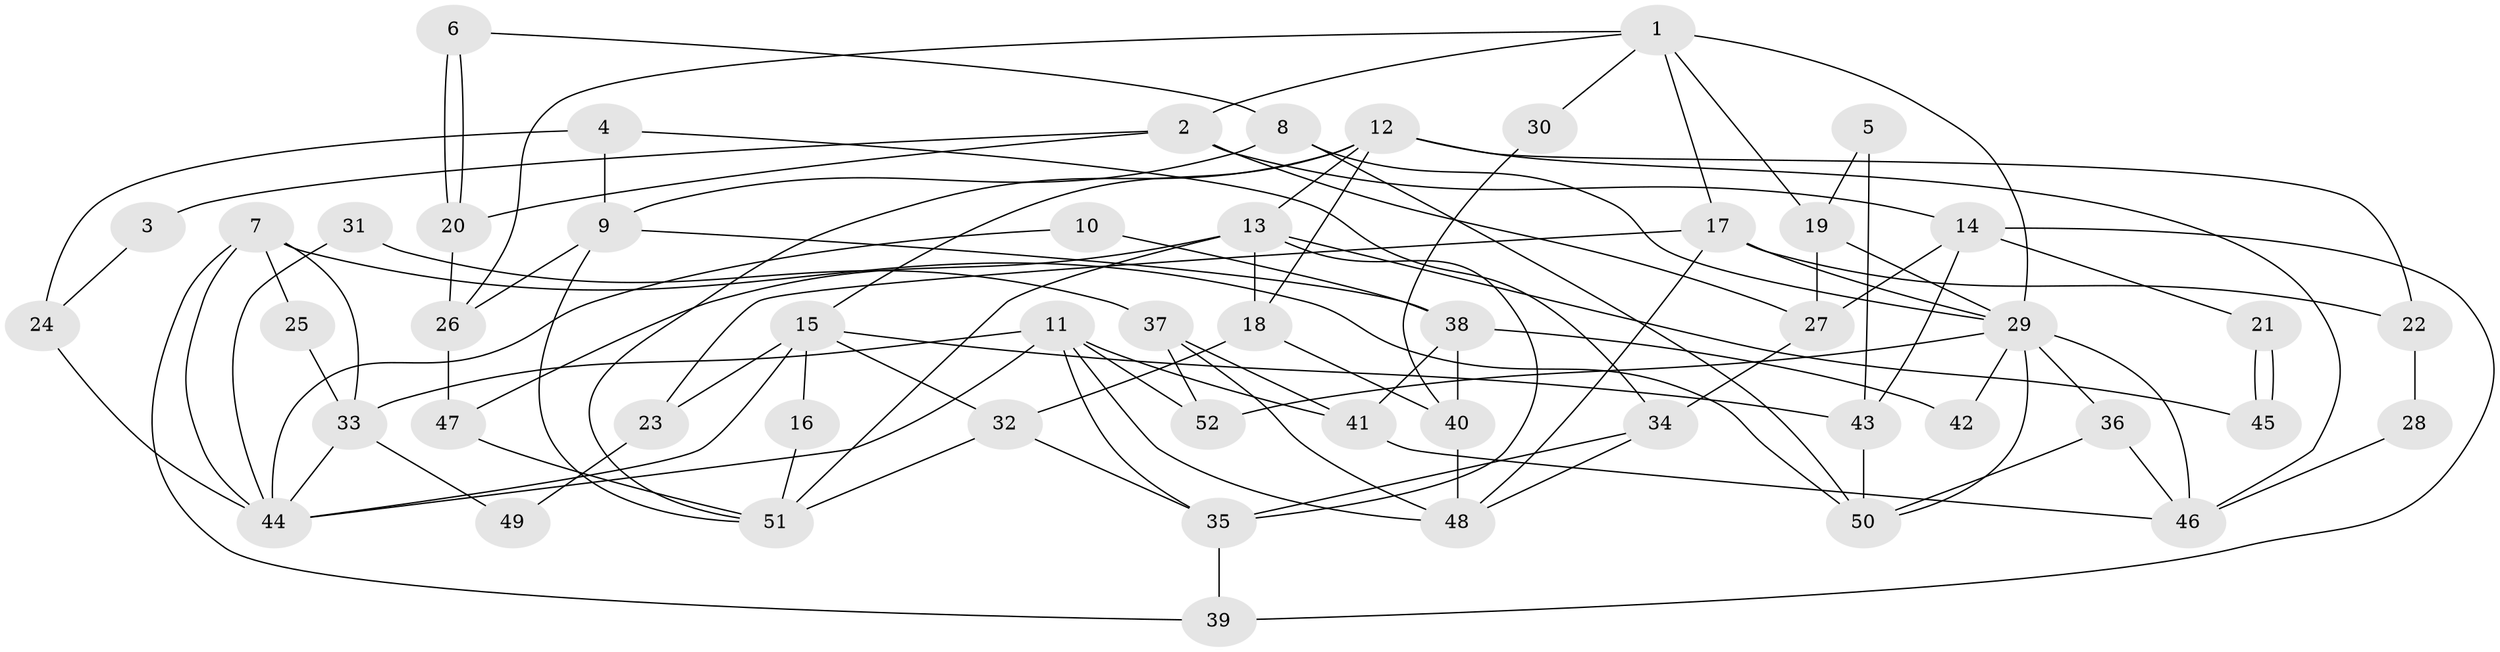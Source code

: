 // Generated by graph-tools (version 1.1) at 2025/50/03/09/25 04:50:20]
// undirected, 52 vertices, 104 edges
graph export_dot {
graph [start="1"]
  node [color=gray90,style=filled];
  1;
  2;
  3;
  4;
  5;
  6;
  7;
  8;
  9;
  10;
  11;
  12;
  13;
  14;
  15;
  16;
  17;
  18;
  19;
  20;
  21;
  22;
  23;
  24;
  25;
  26;
  27;
  28;
  29;
  30;
  31;
  32;
  33;
  34;
  35;
  36;
  37;
  38;
  39;
  40;
  41;
  42;
  43;
  44;
  45;
  46;
  47;
  48;
  49;
  50;
  51;
  52;
  1 -- 26;
  1 -- 29;
  1 -- 2;
  1 -- 17;
  1 -- 19;
  1 -- 30;
  2 -- 27;
  2 -- 3;
  2 -- 14;
  2 -- 20;
  3 -- 24;
  4 -- 9;
  4 -- 34;
  4 -- 24;
  5 -- 19;
  5 -- 43;
  6 -- 8;
  6 -- 20;
  6 -- 20;
  7 -- 33;
  7 -- 39;
  7 -- 25;
  7 -- 44;
  7 -- 50;
  8 -- 50;
  8 -- 9;
  8 -- 29;
  9 -- 51;
  9 -- 38;
  9 -- 26;
  10 -- 38;
  10 -- 44;
  11 -- 44;
  11 -- 41;
  11 -- 33;
  11 -- 35;
  11 -- 48;
  11 -- 52;
  12 -- 13;
  12 -- 18;
  12 -- 15;
  12 -- 22;
  12 -- 46;
  12 -- 51;
  13 -- 35;
  13 -- 51;
  13 -- 18;
  13 -- 45;
  13 -- 47;
  14 -- 27;
  14 -- 21;
  14 -- 39;
  14 -- 43;
  15 -- 43;
  15 -- 16;
  15 -- 23;
  15 -- 32;
  15 -- 44;
  16 -- 51;
  17 -- 29;
  17 -- 22;
  17 -- 23;
  17 -- 48;
  18 -- 32;
  18 -- 40;
  19 -- 29;
  19 -- 27;
  20 -- 26;
  21 -- 45;
  21 -- 45;
  22 -- 28;
  23 -- 49;
  24 -- 44;
  25 -- 33;
  26 -- 47;
  27 -- 34;
  28 -- 46;
  29 -- 50;
  29 -- 36;
  29 -- 42;
  29 -- 46;
  29 -- 52;
  30 -- 40;
  31 -- 37;
  31 -- 44;
  32 -- 51;
  32 -- 35;
  33 -- 44;
  33 -- 49;
  34 -- 48;
  34 -- 35;
  35 -- 39;
  36 -- 46;
  36 -- 50;
  37 -- 52;
  37 -- 48;
  37 -- 41;
  38 -- 40;
  38 -- 41;
  38 -- 42;
  40 -- 48;
  41 -- 46;
  43 -- 50;
  47 -- 51;
}
